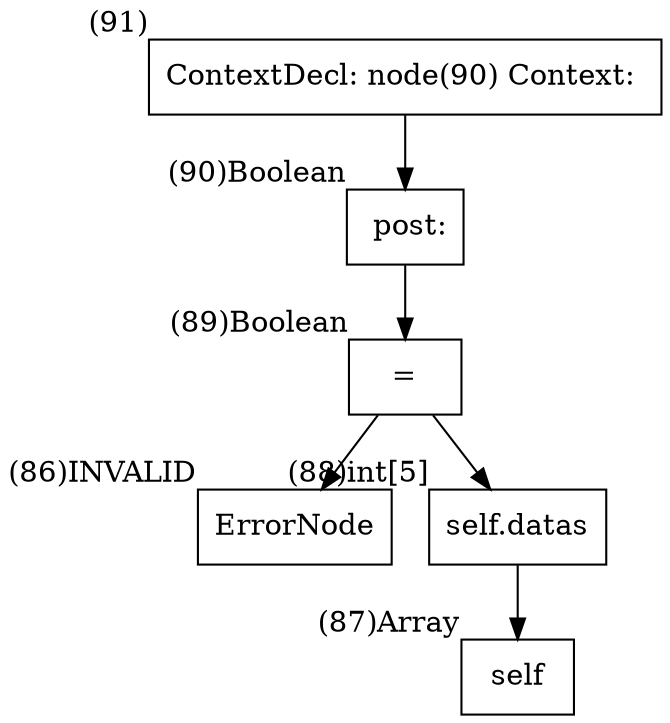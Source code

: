 digraph AST {
  node [shape=box];
  n91 [label="ContextDecl: node(90) Context: ", xlabel="(91)"];
  n91 -> n90;
  n90 [label=" post:", xlabel="(90)Boolean"];
  n90 -> n89;
  n89 [label="=", xlabel="(89)Boolean"];
  n89 -> n86;
  n89 -> n88;
  n86 [label="ErrorNode", xlabel="(86)INVALID"];
  n88 [label="self.datas", xlabel="(88)int[5]"];
  n88 -> n87;
  n87 [label="self", xlabel="(87)Array"];
}
